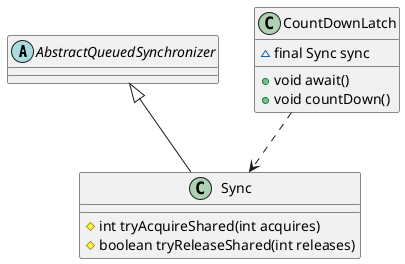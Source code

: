 @startuml

abstract class AbstractQueuedSynchronizer

AbstractQueuedSynchronizer <|-- Sync

CountDownLatch ..> Sync


class CountDownLatch {
    ~final Sync sync
    +void await()
    +void countDown()
}

class Sync {
    #int tryAcquireShared(int acquires)
    #boolean tryReleaseShared(int releases)
}

@enduml